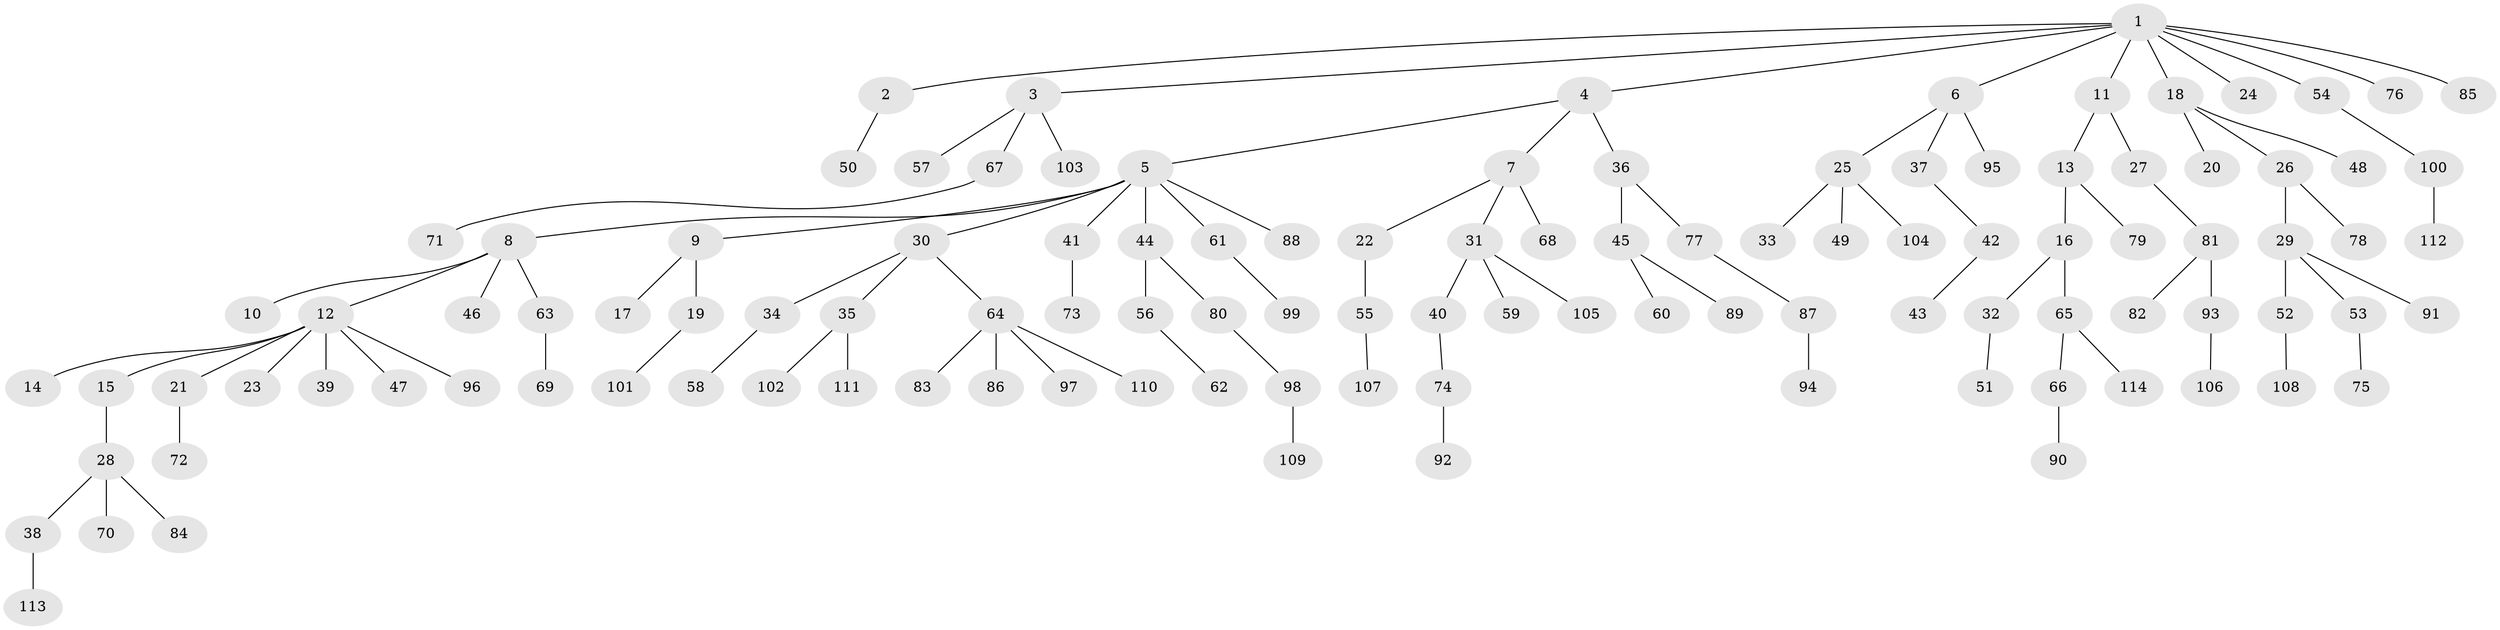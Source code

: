 // Generated by graph-tools (version 1.1) at 2025/02/03/09/25 03:02:25]
// undirected, 114 vertices, 113 edges
graph export_dot {
graph [start="1"]
  node [color=gray90,style=filled];
  1;
  2;
  3;
  4;
  5;
  6;
  7;
  8;
  9;
  10;
  11;
  12;
  13;
  14;
  15;
  16;
  17;
  18;
  19;
  20;
  21;
  22;
  23;
  24;
  25;
  26;
  27;
  28;
  29;
  30;
  31;
  32;
  33;
  34;
  35;
  36;
  37;
  38;
  39;
  40;
  41;
  42;
  43;
  44;
  45;
  46;
  47;
  48;
  49;
  50;
  51;
  52;
  53;
  54;
  55;
  56;
  57;
  58;
  59;
  60;
  61;
  62;
  63;
  64;
  65;
  66;
  67;
  68;
  69;
  70;
  71;
  72;
  73;
  74;
  75;
  76;
  77;
  78;
  79;
  80;
  81;
  82;
  83;
  84;
  85;
  86;
  87;
  88;
  89;
  90;
  91;
  92;
  93;
  94;
  95;
  96;
  97;
  98;
  99;
  100;
  101;
  102;
  103;
  104;
  105;
  106;
  107;
  108;
  109;
  110;
  111;
  112;
  113;
  114;
  1 -- 2;
  1 -- 3;
  1 -- 4;
  1 -- 6;
  1 -- 11;
  1 -- 18;
  1 -- 24;
  1 -- 54;
  1 -- 76;
  1 -- 85;
  2 -- 50;
  3 -- 57;
  3 -- 67;
  3 -- 103;
  4 -- 5;
  4 -- 7;
  4 -- 36;
  5 -- 8;
  5 -- 9;
  5 -- 30;
  5 -- 41;
  5 -- 44;
  5 -- 61;
  5 -- 88;
  6 -- 25;
  6 -- 37;
  6 -- 95;
  7 -- 22;
  7 -- 31;
  7 -- 68;
  8 -- 10;
  8 -- 12;
  8 -- 46;
  8 -- 63;
  9 -- 17;
  9 -- 19;
  11 -- 13;
  11 -- 27;
  12 -- 14;
  12 -- 15;
  12 -- 21;
  12 -- 23;
  12 -- 39;
  12 -- 47;
  12 -- 96;
  13 -- 16;
  13 -- 79;
  15 -- 28;
  16 -- 32;
  16 -- 65;
  18 -- 20;
  18 -- 26;
  18 -- 48;
  19 -- 101;
  21 -- 72;
  22 -- 55;
  25 -- 33;
  25 -- 49;
  25 -- 104;
  26 -- 29;
  26 -- 78;
  27 -- 81;
  28 -- 38;
  28 -- 70;
  28 -- 84;
  29 -- 52;
  29 -- 53;
  29 -- 91;
  30 -- 34;
  30 -- 35;
  30 -- 64;
  31 -- 40;
  31 -- 59;
  31 -- 105;
  32 -- 51;
  34 -- 58;
  35 -- 102;
  35 -- 111;
  36 -- 45;
  36 -- 77;
  37 -- 42;
  38 -- 113;
  40 -- 74;
  41 -- 73;
  42 -- 43;
  44 -- 56;
  44 -- 80;
  45 -- 60;
  45 -- 89;
  52 -- 108;
  53 -- 75;
  54 -- 100;
  55 -- 107;
  56 -- 62;
  61 -- 99;
  63 -- 69;
  64 -- 83;
  64 -- 86;
  64 -- 97;
  64 -- 110;
  65 -- 66;
  65 -- 114;
  66 -- 90;
  67 -- 71;
  74 -- 92;
  77 -- 87;
  80 -- 98;
  81 -- 82;
  81 -- 93;
  87 -- 94;
  93 -- 106;
  98 -- 109;
  100 -- 112;
}
